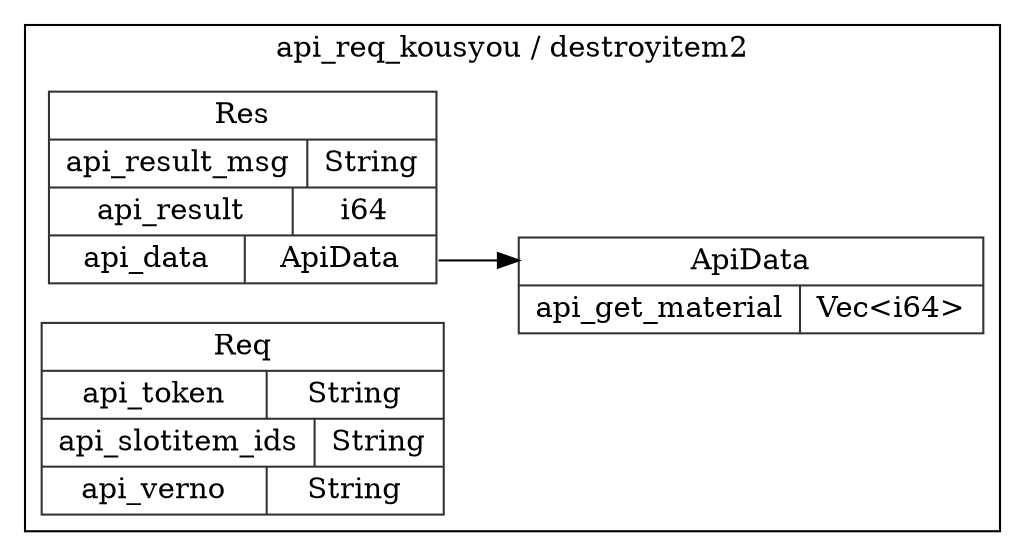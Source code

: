 digraph {
  rankdir=LR;
  subgraph cluster_0 {
    label="api_req_kousyou / destroyitem2";
    node [style="filled", color=white, style="solid", color=gray20];
    api_req_kousyou__destroyitem2__ApiData [label="<ApiData> ApiData  | { api_get_material | <api_get_material> Vec\<i64\> }", shape=record];
    api_req_kousyou__destroyitem2__Res [label="<Res> Res  | { api_result_msg | <api_result_msg> String } | { api_result | <api_result> i64 } | { api_data | <api_data> ApiData }", shape=record];
    api_req_kousyou__destroyitem2__Res:api_data:e -> api_req_kousyou__destroyitem2__ApiData:ApiData:w;
    api_req_kousyou__destroyitem2__Req [label="<Req> Req  | { api_token | <api_token> String } | { api_slotitem_ids | <api_slotitem_ids> String } | { api_verno | <api_verno> String }", shape=record];
  }
}
